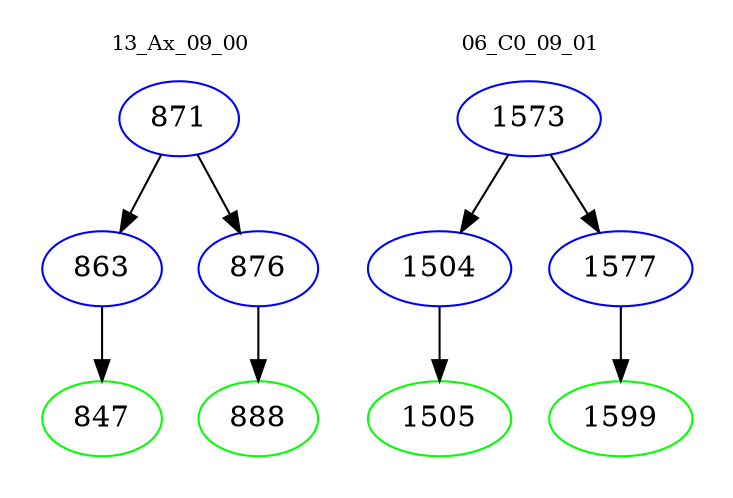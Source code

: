 digraph{
subgraph cluster_0 {
color = white
label = "13_Ax_09_00";
fontsize=10;
T0_871 [label="871", color="blue"]
T0_871 -> T0_863 [color="black"]
T0_863 [label="863", color="blue"]
T0_863 -> T0_847 [color="black"]
T0_847 [label="847", color="green"]
T0_871 -> T0_876 [color="black"]
T0_876 [label="876", color="blue"]
T0_876 -> T0_888 [color="black"]
T0_888 [label="888", color="green"]
}
subgraph cluster_1 {
color = white
label = "06_C0_09_01";
fontsize=10;
T1_1573 [label="1573", color="blue"]
T1_1573 -> T1_1504 [color="black"]
T1_1504 [label="1504", color="blue"]
T1_1504 -> T1_1505 [color="black"]
T1_1505 [label="1505", color="green"]
T1_1573 -> T1_1577 [color="black"]
T1_1577 [label="1577", color="blue"]
T1_1577 -> T1_1599 [color="black"]
T1_1599 [label="1599", color="green"]
}
}
